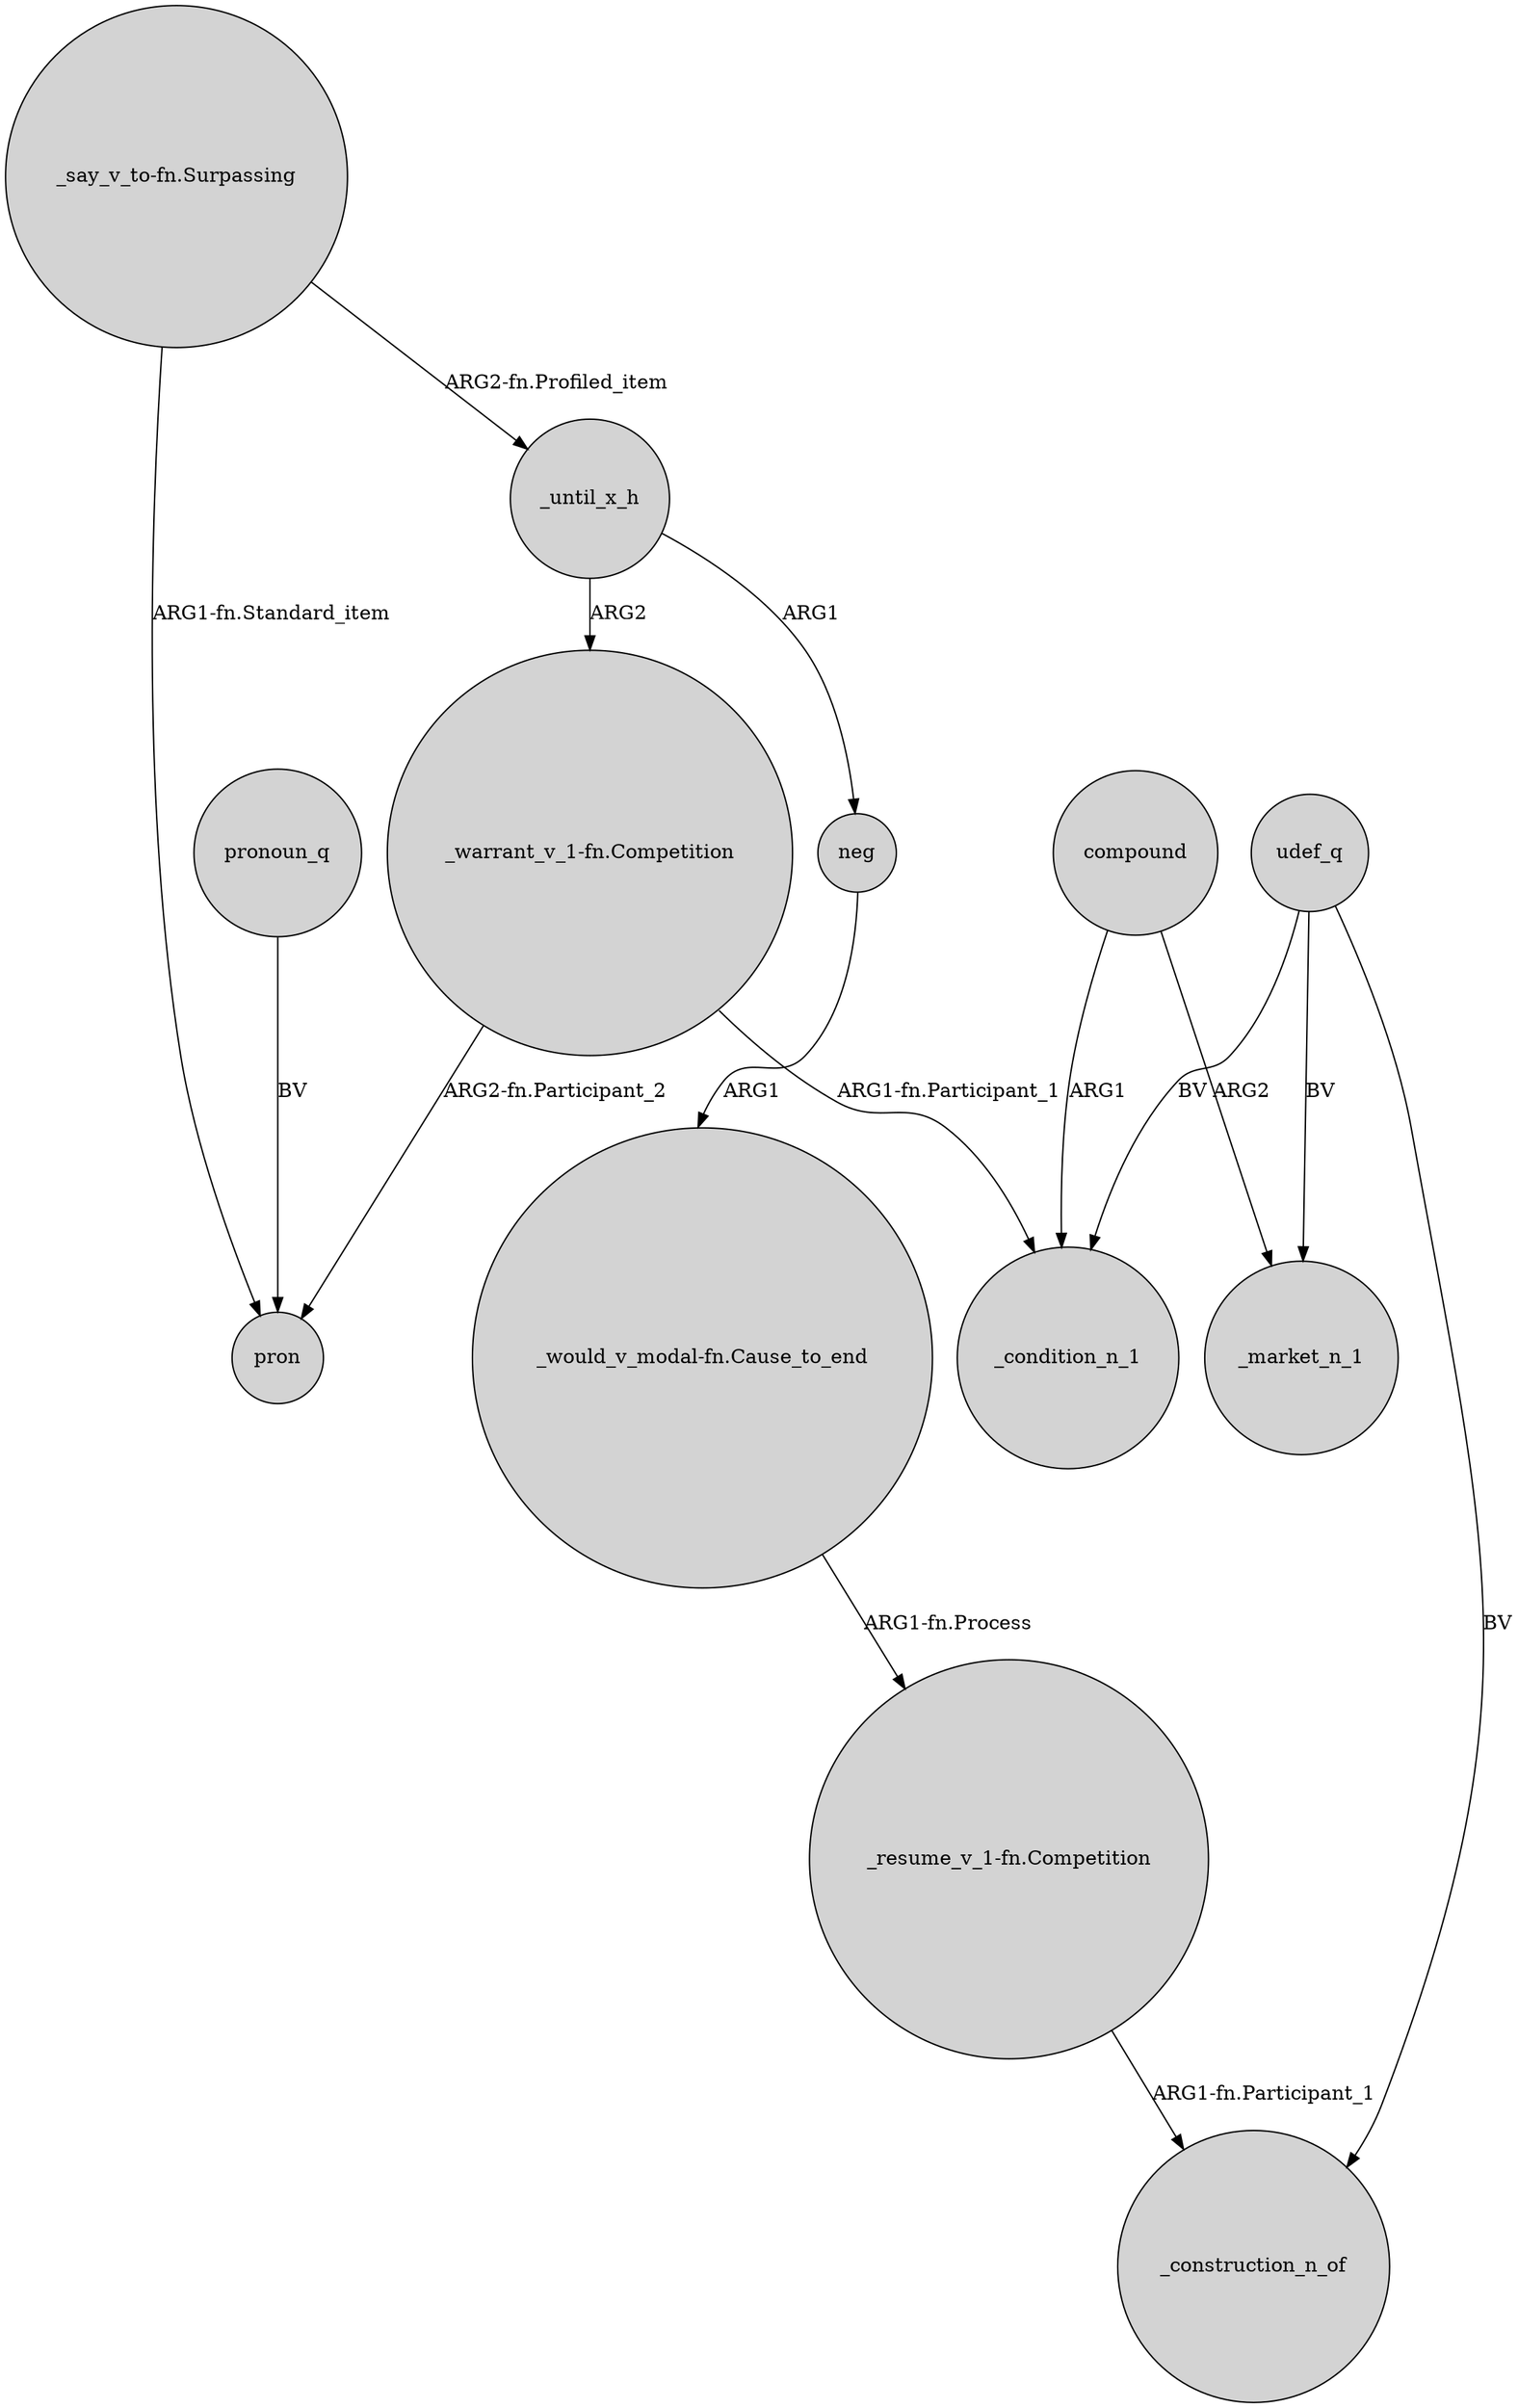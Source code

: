 digraph {
	node [shape=circle style=filled]
	"_say_v_to-fn.Surpassing" -> _until_x_h [label="ARG2-fn.Profiled_item"]
	"_say_v_to-fn.Surpassing" -> pron [label="ARG1-fn.Standard_item"]
	udef_q -> _market_n_1 [label=BV]
	_until_x_h -> "_warrant_v_1-fn.Competition" [label=ARG2]
	"_warrant_v_1-fn.Competition" -> _condition_n_1 [label="ARG1-fn.Participant_1"]
	neg -> "_would_v_modal-fn.Cause_to_end" [label=ARG1]
	udef_q -> _construction_n_of [label=BV]
	"_warrant_v_1-fn.Competition" -> pron [label="ARG2-fn.Participant_2"]
	compound -> _condition_n_1 [label=ARG1]
	compound -> _market_n_1 [label=ARG2]
	"_would_v_modal-fn.Cause_to_end" -> "_resume_v_1-fn.Competition" [label="ARG1-fn.Process"]
	pronoun_q -> pron [label=BV]
	udef_q -> _condition_n_1 [label=BV]
	_until_x_h -> neg [label=ARG1]
	"_resume_v_1-fn.Competition" -> _construction_n_of [label="ARG1-fn.Participant_1"]
}
